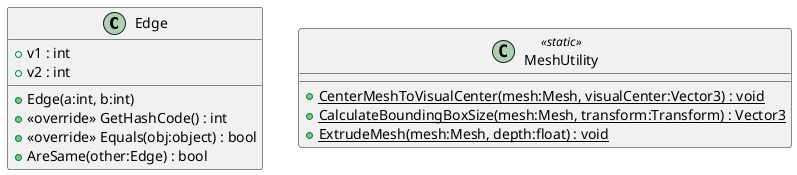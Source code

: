 @startuml
class Edge {
    + v1 : int
    + v2 : int
    + Edge(a:int, b:int)
    + <<override>> GetHashCode() : int
    + <<override>> Equals(obj:object) : bool
    + AreSame(other:Edge) : bool
}
class MeshUtility <<static>> {
    + {static} CenterMeshToVisualCenter(mesh:Mesh, visualCenter:Vector3) : void
    + {static} CalculateBoundingBoxSize(mesh:Mesh, transform:Transform) : Vector3
    + {static} ExtrudeMesh(mesh:Mesh, depth:float) : void
}
@enduml
